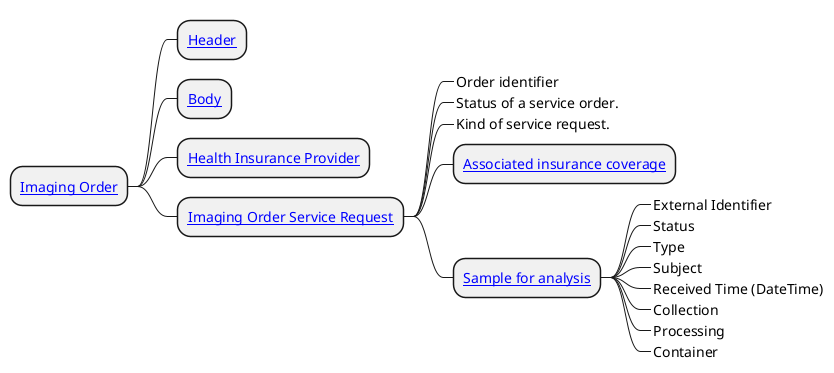 @startmindmap
skinparam topurl StructureDefinition-

* [[ImagingOrderCz.html Imaging Order]]
** [[HeaderImagingOrder.html Header]]
** [[BodyImageOrderCz.html Body]]
** [[health-insurance-cz.html Health Insurance Provider]]
** [[serviceRequestCz.html Imaging Order Service Request]]
***_ Order identifier
***_ Status of a service order.
***_ Kind of service request.
*** [[CoverageCz.html Associated insurance coverage]]
*** [[specimenCz.html Sample for analysis]]
****_ External Identifier
****_ Status
****_ Type
****_ Subject
****_ Received Time (DateTime)
****_ Collection
****_ Processing
****_ Container
@endmindmap